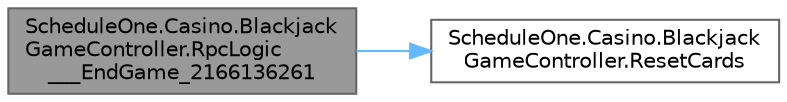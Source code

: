 digraph "ScheduleOne.Casino.BlackjackGameController.RpcLogic___EndGame_2166136261"
{
 // LATEX_PDF_SIZE
  bgcolor="transparent";
  edge [fontname=Helvetica,fontsize=10,labelfontname=Helvetica,labelfontsize=10];
  node [fontname=Helvetica,fontsize=10,shape=box,height=0.2,width=0.4];
  rankdir="LR";
  Node1 [id="Node000001",label="ScheduleOne.Casino.Blackjack\lGameController.RpcLogic\l___EndGame_2166136261",height=0.2,width=0.4,color="gray40", fillcolor="grey60", style="filled", fontcolor="black",tooltip=" "];
  Node1 -> Node2 [id="edge1_Node000001_Node000002",color="steelblue1",style="solid",tooltip=" "];
  Node2 [id="Node000002",label="ScheduleOne.Casino.Blackjack\lGameController.ResetCards",height=0.2,width=0.4,color="grey40", fillcolor="white", style="filled",URL="$class_schedule_one_1_1_casino_1_1_blackjack_game_controller.html#ac84a88b6eadbf88b49110f3f7fd5d730",tooltip=" "];
}
